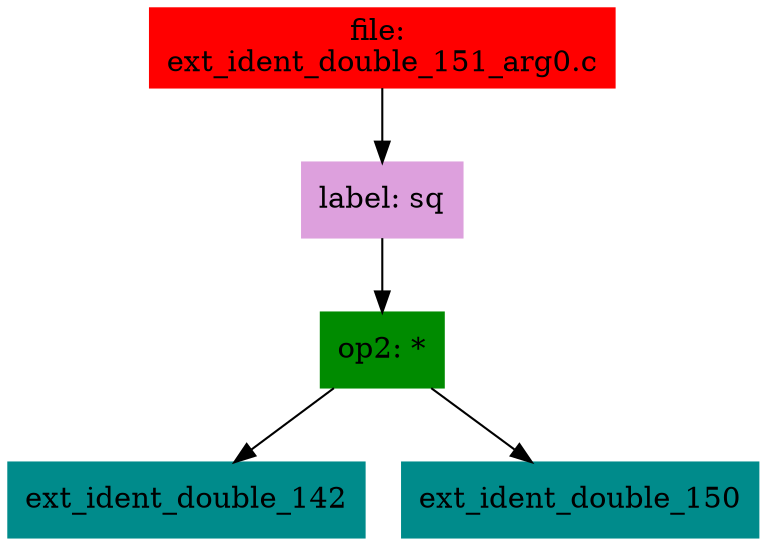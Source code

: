 digraph G {
node [shape=box]

0 [label="file: 
ext_ident_double_151_arg0.c",color=red, style=filled]
1 [label="label: sq",color=plum, style=filled]
0 -> 1
2 [label="op2: *",color=green4, style=filled]
1 -> 2
3 [label="ext_ident_double_142",color=cyan4, style=filled]
2 -> 3
293 [label="ext_ident_double_150",color=cyan4, style=filled]
2 -> 293


}

